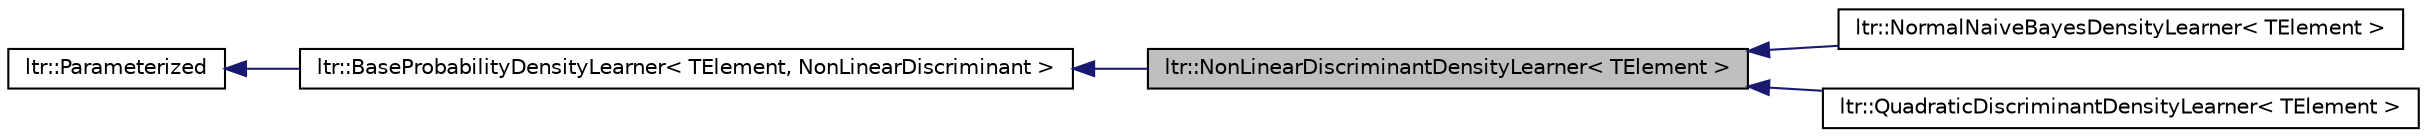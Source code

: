 digraph G
{
  edge [fontname="Helvetica",fontsize="10",labelfontname="Helvetica",labelfontsize="10"];
  node [fontname="Helvetica",fontsize="10",shape=record];
  rankdir="LR";
  Node1 [label="ltr::NonLinearDiscriminantDensityLearner\< TElement \>",height=0.2,width=0.4,color="black", fillcolor="grey75", style="filled" fontcolor="black"];
  Node2 -> Node1 [dir="back",color="midnightblue",fontsize="10",style="solid",fontname="Helvetica"];
  Node2 [label="ltr::BaseProbabilityDensityLearner\< TElement, NonLinearDiscriminant \>",height=0.2,width=0.4,color="black", fillcolor="white", style="filled",URL="$classltr_1_1_base_probability_density_learner.html"];
  Node3 -> Node2 [dir="back",color="midnightblue",fontsize="10",style="solid",fontname="Helvetica"];
  Node3 [label="ltr::Parameterized",height=0.2,width=0.4,color="black", fillcolor="white", style="filled",URL="$classltr_1_1_parameterized.html"];
  Node1 -> Node4 [dir="back",color="midnightblue",fontsize="10",style="solid",fontname="Helvetica"];
  Node4 [label="ltr::NormalNaiveBayesDensityLearner\< TElement \>",height=0.2,width=0.4,color="black", fillcolor="white", style="filled",URL="$classltr_1_1_normal_naive_bayes_density_learner.html",tooltip="Probability density learner that uses Normal Naive Bayesian approach to generate probability density ..."];
  Node1 -> Node5 [dir="back",color="midnightblue",fontsize="10",style="solid",fontname="Helvetica"];
  Node5 [label="ltr::QuadraticDiscriminantDensityLearner\< TElement \>",height=0.2,width=0.4,color="black", fillcolor="white", style="filled",URL="$classltr_1_1_quadratic_discriminant_density_learner.html",tooltip="Probability density learner that uses Quadratic Discriminant approach to generate probability density..."];
}
